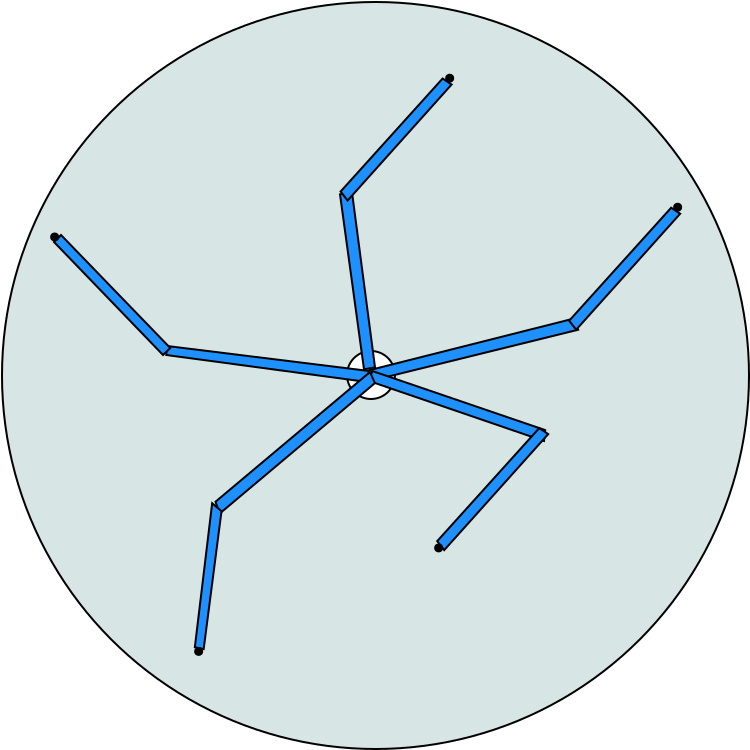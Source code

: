 <?xml version="1.0" encoding="UTF-8"?>
<dia:diagram xmlns:dia="http://www.lysator.liu.se/~alla/dia/">
  <dia:layer name="Background" visible="true" active="true">
    <dia:object type="Standard - Ellipse" version="0" id="O0">
      <dia:attribute name="obj_pos">
        <dia:point val="-13.625,-7.925"/>
      </dia:attribute>
      <dia:attribute name="obj_bb">
        <dia:rectangle val="-13.675,-7.975;23.775,29.475"/>
      </dia:attribute>
      <dia:attribute name="elem_corner">
        <dia:point val="-13.625,-7.925"/>
      </dia:attribute>
      <dia:attribute name="elem_width">
        <dia:real val="37.35"/>
      </dia:attribute>
      <dia:attribute name="elem_height">
        <dia:real val="37.35"/>
      </dia:attribute>
      <dia:attribute name="border_width">
        <dia:real val="0.1"/>
      </dia:attribute>
      <dia:attribute name="inner_color">
        <dia:color val="#d8e5e5"/>
      </dia:attribute>
      <dia:attribute name="aspect">
        <dia:enum val="2"/>
      </dia:attribute>
    </dia:object>
    <dia:object type="Standard - Ellipse" version="0" id="O1">
      <dia:attribute name="obj_pos">
        <dia:point val="3.625,9.525"/>
      </dia:attribute>
      <dia:attribute name="obj_bb">
        <dia:rectangle val="3.575,9.475;6.075,11.975"/>
      </dia:attribute>
      <dia:attribute name="elem_corner">
        <dia:point val="3.625,9.525"/>
      </dia:attribute>
      <dia:attribute name="elem_width">
        <dia:real val="2.4"/>
      </dia:attribute>
      <dia:attribute name="elem_height">
        <dia:real val="2.4"/>
      </dia:attribute>
      <dia:attribute name="aspect">
        <dia:enum val="2"/>
      </dia:attribute>
    </dia:object>
    <dia:object type="Standard - Polygon" version="0" id="O2">
      <dia:attribute name="obj_pos">
        <dia:point val="4.633,10.511"/>
      </dia:attribute>
      <dia:attribute name="obj_bb">
        <dia:rectangle val="4.565,7.852;15.253,11.069"/>
      </dia:attribute>
      <dia:attribute name="poly_points">
        <dia:point val="4.633,10.511"/>
        <dia:point val="14.933,7.911"/>
        <dia:point val="15.183,8.461"/>
        <dia:point val="4.833,11.011"/>
      </dia:attribute>
      <dia:attribute name="line_width">
        <dia:real val="0.1"/>
      </dia:attribute>
      <dia:attribute name="inner_color">
        <dia:color val="#1e90ff"/>
      </dia:attribute>
      <dia:attribute name="show_background">
        <dia:boolean val="true"/>
      </dia:attribute>
    </dia:object>
    <dia:object type="Standard - Polygon" version="0" id="O3">
      <dia:attribute name="obj_pos">
        <dia:point val="14.733,8.011"/>
      </dia:attribute>
      <dia:attribute name="obj_bb">
        <dia:rectangle val="14.667,2.295;20.358,8.538"/>
      </dia:attribute>
      <dia:attribute name="poly_points">
        <dia:point val="14.733,8.011"/>
        <dia:point val="19.833,2.361"/>
        <dia:point val="20.283,2.661"/>
        <dia:point val="15.083,8.461"/>
      </dia:attribute>
      <dia:attribute name="line_width">
        <dia:real val="0.1"/>
      </dia:attribute>
      <dia:attribute name="inner_color">
        <dia:color val="#1e90ff"/>
      </dia:attribute>
      <dia:attribute name="show_background">
        <dia:boolean val="true"/>
      </dia:attribute>
    </dia:object>
    <dia:object type="Standard - Polygon" version="0" id="O4">
      <dia:attribute name="obj_pos">
        <dia:point val="4.888,10.525"/>
      </dia:attribute>
      <dia:attribute name="obj_bb">
        <dia:rectangle val="4.662,10.461;13.589,14.093"/>
      </dia:attribute>
      <dia:attribute name="poly_points">
        <dia:point val="4.888,10.525"/>
        <dia:point val="13.535,13.481"/>
        <dia:point val="13.475,14.025"/>
        <dia:point val="4.725,11.025"/>
      </dia:attribute>
      <dia:attribute name="line_width">
        <dia:real val="0.1"/>
      </dia:attribute>
      <dia:attribute name="inner_color">
        <dia:color val="#1e90ff"/>
      </dia:attribute>
      <dia:attribute name="show_background">
        <dia:boolean val="true"/>
      </dia:attribute>
    </dia:object>
    <dia:object type="Standard - Polygon" version="0" id="O5">
      <dia:attribute name="obj_pos">
        <dia:point val="8.135,19.031"/>
      </dia:attribute>
      <dia:attribute name="obj_bb">
        <dia:rectangle val="8.07,13.315;13.761,19.558"/>
      </dia:attribute>
      <dia:attribute name="poly_points">
        <dia:point val="8.135,19.031"/>
        <dia:point val="13.235,13.381"/>
        <dia:point val="13.685,13.681"/>
        <dia:point val="8.485,19.481"/>
      </dia:attribute>
      <dia:attribute name="line_width">
        <dia:real val="0.1"/>
      </dia:attribute>
      <dia:attribute name="inner_color">
        <dia:color val="#1e90ff"/>
      </dia:attribute>
      <dia:attribute name="show_background">
        <dia:boolean val="true"/>
      </dia:attribute>
    </dia:object>
    <dia:object type="Standard - Polygon" version="0" id="O6">
      <dia:attribute name="obj_pos">
        <dia:point val="-5.375,9.275"/>
      </dia:attribute>
      <dia:attribute name="obj_bb">
        <dia:rectangle val="-5.466,9.219;4.784,11.131"/>
      </dia:attribute>
      <dia:attribute name="poly_points">
        <dia:point val="-5.375,9.275"/>
        <dia:point val="4.725,10.525"/>
        <dia:point val="4.625,11.075"/>
        <dia:point val="-5.412,9.726"/>
      </dia:attribute>
      <dia:attribute name="line_width">
        <dia:real val="0.1"/>
      </dia:attribute>
      <dia:attribute name="inner_color">
        <dia:color val="#1e90ff"/>
      </dia:attribute>
      <dia:attribute name="show_background">
        <dia:boolean val="true"/>
      </dia:attribute>
    </dia:object>
    <dia:object type="Standard - Polygon" version="0" id="O7">
      <dia:attribute name="obj_pos">
        <dia:point val="-5.575,9.725"/>
      </dia:attribute>
      <dia:attribute name="obj_bb">
        <dia:rectangle val="-11.095,3.654;-5.142,9.796"/>
      </dia:attribute>
      <dia:attribute name="poly_points">
        <dia:point val="-5.575,9.725"/>
        <dia:point val="-11.025,4.075"/>
        <dia:point val="-10.675,3.725"/>
        <dia:point val="-5.212,9.376"/>
      </dia:attribute>
      <dia:attribute name="line_width">
        <dia:real val="0.1"/>
      </dia:attribute>
      <dia:attribute name="inner_color">
        <dia:color val="#1e90ff"/>
      </dia:attribute>
      <dia:attribute name="show_background">
        <dia:boolean val="true"/>
      </dia:attribute>
    </dia:object>
    <dia:object type="Standard - Polygon" version="0" id="O8">
      <dia:attribute name="obj_pos">
        <dia:point val="4.475,10.441"/>
      </dia:attribute>
      <dia:attribute name="obj_bb">
        <dia:rectangle val="3.219,1.533;5.081,10.499"/>
      </dia:attribute>
      <dia:attribute name="poly_points">
        <dia:point val="4.475,10.441"/>
        <dia:point val="3.275,1.691"/>
        <dia:point val="3.875,1.591"/>
        <dia:point val="5.025,10.341"/>
      </dia:attribute>
      <dia:attribute name="line_width">
        <dia:real val="0.1"/>
      </dia:attribute>
      <dia:attribute name="inner_color">
        <dia:color val="#1e90ff"/>
      </dia:attribute>
      <dia:attribute name="show_background">
        <dia:boolean val="true"/>
      </dia:attribute>
    </dia:object>
    <dia:object type="Standard - Polygon" version="0" id="O9">
      <dia:attribute name="obj_pos">
        <dia:point val="3.305,1.551"/>
      </dia:attribute>
      <dia:attribute name="obj_bb">
        <dia:rectangle val="3.24,-4.164;8.931,2.079"/>
      </dia:attribute>
      <dia:attribute name="poly_points">
        <dia:point val="3.305,1.551"/>
        <dia:point val="8.405,-4.099"/>
        <dia:point val="8.855,-3.799"/>
        <dia:point val="3.655,2.001"/>
      </dia:attribute>
      <dia:attribute name="line_width">
        <dia:real val="0.1"/>
      </dia:attribute>
      <dia:attribute name="inner_color">
        <dia:color val="#1e90ff"/>
      </dia:attribute>
      <dia:attribute name="show_background">
        <dia:boolean val="true"/>
      </dia:attribute>
    </dia:object>
    <dia:object type="Standard - Polygon" version="0" id="O10">
      <dia:attribute name="obj_pos">
        <dia:point val="-2.95,17.06"/>
      </dia:attribute>
      <dia:attribute name="obj_bb">
        <dia:rectangle val="-3.008,10.498;5.082,17.746"/>
      </dia:attribute>
      <dia:attribute name="poly_points">
        <dia:point val="-2.95,17.06"/>
        <dia:point val="4.771,10.579"/>
        <dia:point val="5.021,11.129"/>
        <dia:point val="-2.75,17.66"/>
      </dia:attribute>
      <dia:attribute name="line_width">
        <dia:real val="0.1"/>
      </dia:attribute>
      <dia:attribute name="inner_color">
        <dia:color val="#1e90ff"/>
      </dia:attribute>
      <dia:attribute name="show_background">
        <dia:boolean val="true"/>
      </dia:attribute>
    </dia:object>
    <dia:object type="Standard - Polygon" version="0" id="O11">
      <dia:attribute name="obj_pos">
        <dia:point val="-3.983,24.336"/>
      </dia:attribute>
      <dia:attribute name="obj_bb">
        <dia:rectangle val="-4.039,17.037;-2.597,24.492"/>
      </dia:attribute>
      <dia:attribute name="poly_points">
        <dia:point val="-3.983,24.336"/>
        <dia:point val="-3.117,17.136"/>
        <dia:point val="-2.65,17.536"/>
        <dia:point val="-3.542,24.431"/>
      </dia:attribute>
      <dia:attribute name="line_width">
        <dia:real val="0.1"/>
      </dia:attribute>
      <dia:attribute name="inner_color">
        <dia:color val="#1e90ff"/>
      </dia:attribute>
      <dia:attribute name="show_background">
        <dia:boolean val="true"/>
      </dia:attribute>
    </dia:object>
    <dia:object type="Standard - Ellipse" version="0" id="O12">
      <dia:attribute name="obj_pos">
        <dia:point val="-3.967,24.371"/>
      </dia:attribute>
      <dia:attribute name="obj_bb">
        <dia:rectangle val="-4.017,24.321;-3.567,24.771"/>
      </dia:attribute>
      <dia:attribute name="elem_corner">
        <dia:point val="-3.967,24.371"/>
      </dia:attribute>
      <dia:attribute name="elem_width">
        <dia:real val="0.35"/>
      </dia:attribute>
      <dia:attribute name="elem_height">
        <dia:real val="0.35"/>
      </dia:attribute>
      <dia:attribute name="border_width">
        <dia:real val="0.1"/>
      </dia:attribute>
      <dia:attribute name="inner_color">
        <dia:color val="#000000"/>
      </dia:attribute>
      <dia:attribute name="aspect">
        <dia:enum val="2"/>
      </dia:attribute>
    </dia:object>
    <dia:object type="Standard - Ellipse" version="0" id="O13">
      <dia:attribute name="obj_pos">
        <dia:point val="-11.167,3.65"/>
      </dia:attribute>
      <dia:attribute name="obj_bb">
        <dia:rectangle val="-11.217,3.6;-10.767,4.05"/>
      </dia:attribute>
      <dia:attribute name="elem_corner">
        <dia:point val="-11.167,3.65"/>
      </dia:attribute>
      <dia:attribute name="elem_width">
        <dia:real val="0.35"/>
      </dia:attribute>
      <dia:attribute name="elem_height">
        <dia:real val="0.35"/>
      </dia:attribute>
      <dia:attribute name="border_width">
        <dia:real val="0.1"/>
      </dia:attribute>
      <dia:attribute name="inner_color">
        <dia:color val="#000000"/>
      </dia:attribute>
      <dia:attribute name="aspect">
        <dia:enum val="2"/>
      </dia:attribute>
    </dia:object>
    <dia:object type="Standard - Ellipse" version="0" id="O14">
      <dia:attribute name="obj_pos">
        <dia:point val="8.583,-4.289"/>
      </dia:attribute>
      <dia:attribute name="obj_bb">
        <dia:rectangle val="8.533,-4.339;8.983,-3.889"/>
      </dia:attribute>
      <dia:attribute name="elem_corner">
        <dia:point val="8.583,-4.289"/>
      </dia:attribute>
      <dia:attribute name="elem_width">
        <dia:real val="0.35"/>
      </dia:attribute>
      <dia:attribute name="elem_height">
        <dia:real val="0.35"/>
      </dia:attribute>
      <dia:attribute name="border_width">
        <dia:real val="0.1"/>
      </dia:attribute>
      <dia:attribute name="inner_color">
        <dia:color val="#000000"/>
      </dia:attribute>
      <dia:attribute name="aspect">
        <dia:enum val="2"/>
      </dia:attribute>
    </dia:object>
    <dia:object type="Standard - Ellipse" version="0" id="O15">
      <dia:attribute name="obj_pos">
        <dia:point val="19.983,2.161"/>
      </dia:attribute>
      <dia:attribute name="obj_bb">
        <dia:rectangle val="19.933,2.111;20.383,2.561"/>
      </dia:attribute>
      <dia:attribute name="elem_corner">
        <dia:point val="19.983,2.161"/>
      </dia:attribute>
      <dia:attribute name="elem_width">
        <dia:real val="0.35"/>
      </dia:attribute>
      <dia:attribute name="elem_height">
        <dia:real val="0.35"/>
      </dia:attribute>
      <dia:attribute name="border_width">
        <dia:real val="0.1"/>
      </dia:attribute>
      <dia:attribute name="inner_color">
        <dia:color val="#000000"/>
      </dia:attribute>
      <dia:attribute name="aspect">
        <dia:enum val="2"/>
      </dia:attribute>
    </dia:object>
    <dia:object type="Standard - Ellipse" version="0" id="O16">
      <dia:attribute name="obj_pos">
        <dia:point val="8.033,19.196"/>
      </dia:attribute>
      <dia:attribute name="obj_bb">
        <dia:rectangle val="7.983,19.146;8.433,19.596"/>
      </dia:attribute>
      <dia:attribute name="elem_corner">
        <dia:point val="8.033,19.196"/>
      </dia:attribute>
      <dia:attribute name="elem_width">
        <dia:real val="0.35"/>
      </dia:attribute>
      <dia:attribute name="elem_height">
        <dia:real val="0.35"/>
      </dia:attribute>
      <dia:attribute name="border_width">
        <dia:real val="0.1"/>
      </dia:attribute>
      <dia:attribute name="inner_color">
        <dia:color val="#000000"/>
      </dia:attribute>
      <dia:attribute name="aspect">
        <dia:enum val="2"/>
      </dia:attribute>
    </dia:object>
  </dia:layer>
</dia:diagram>
